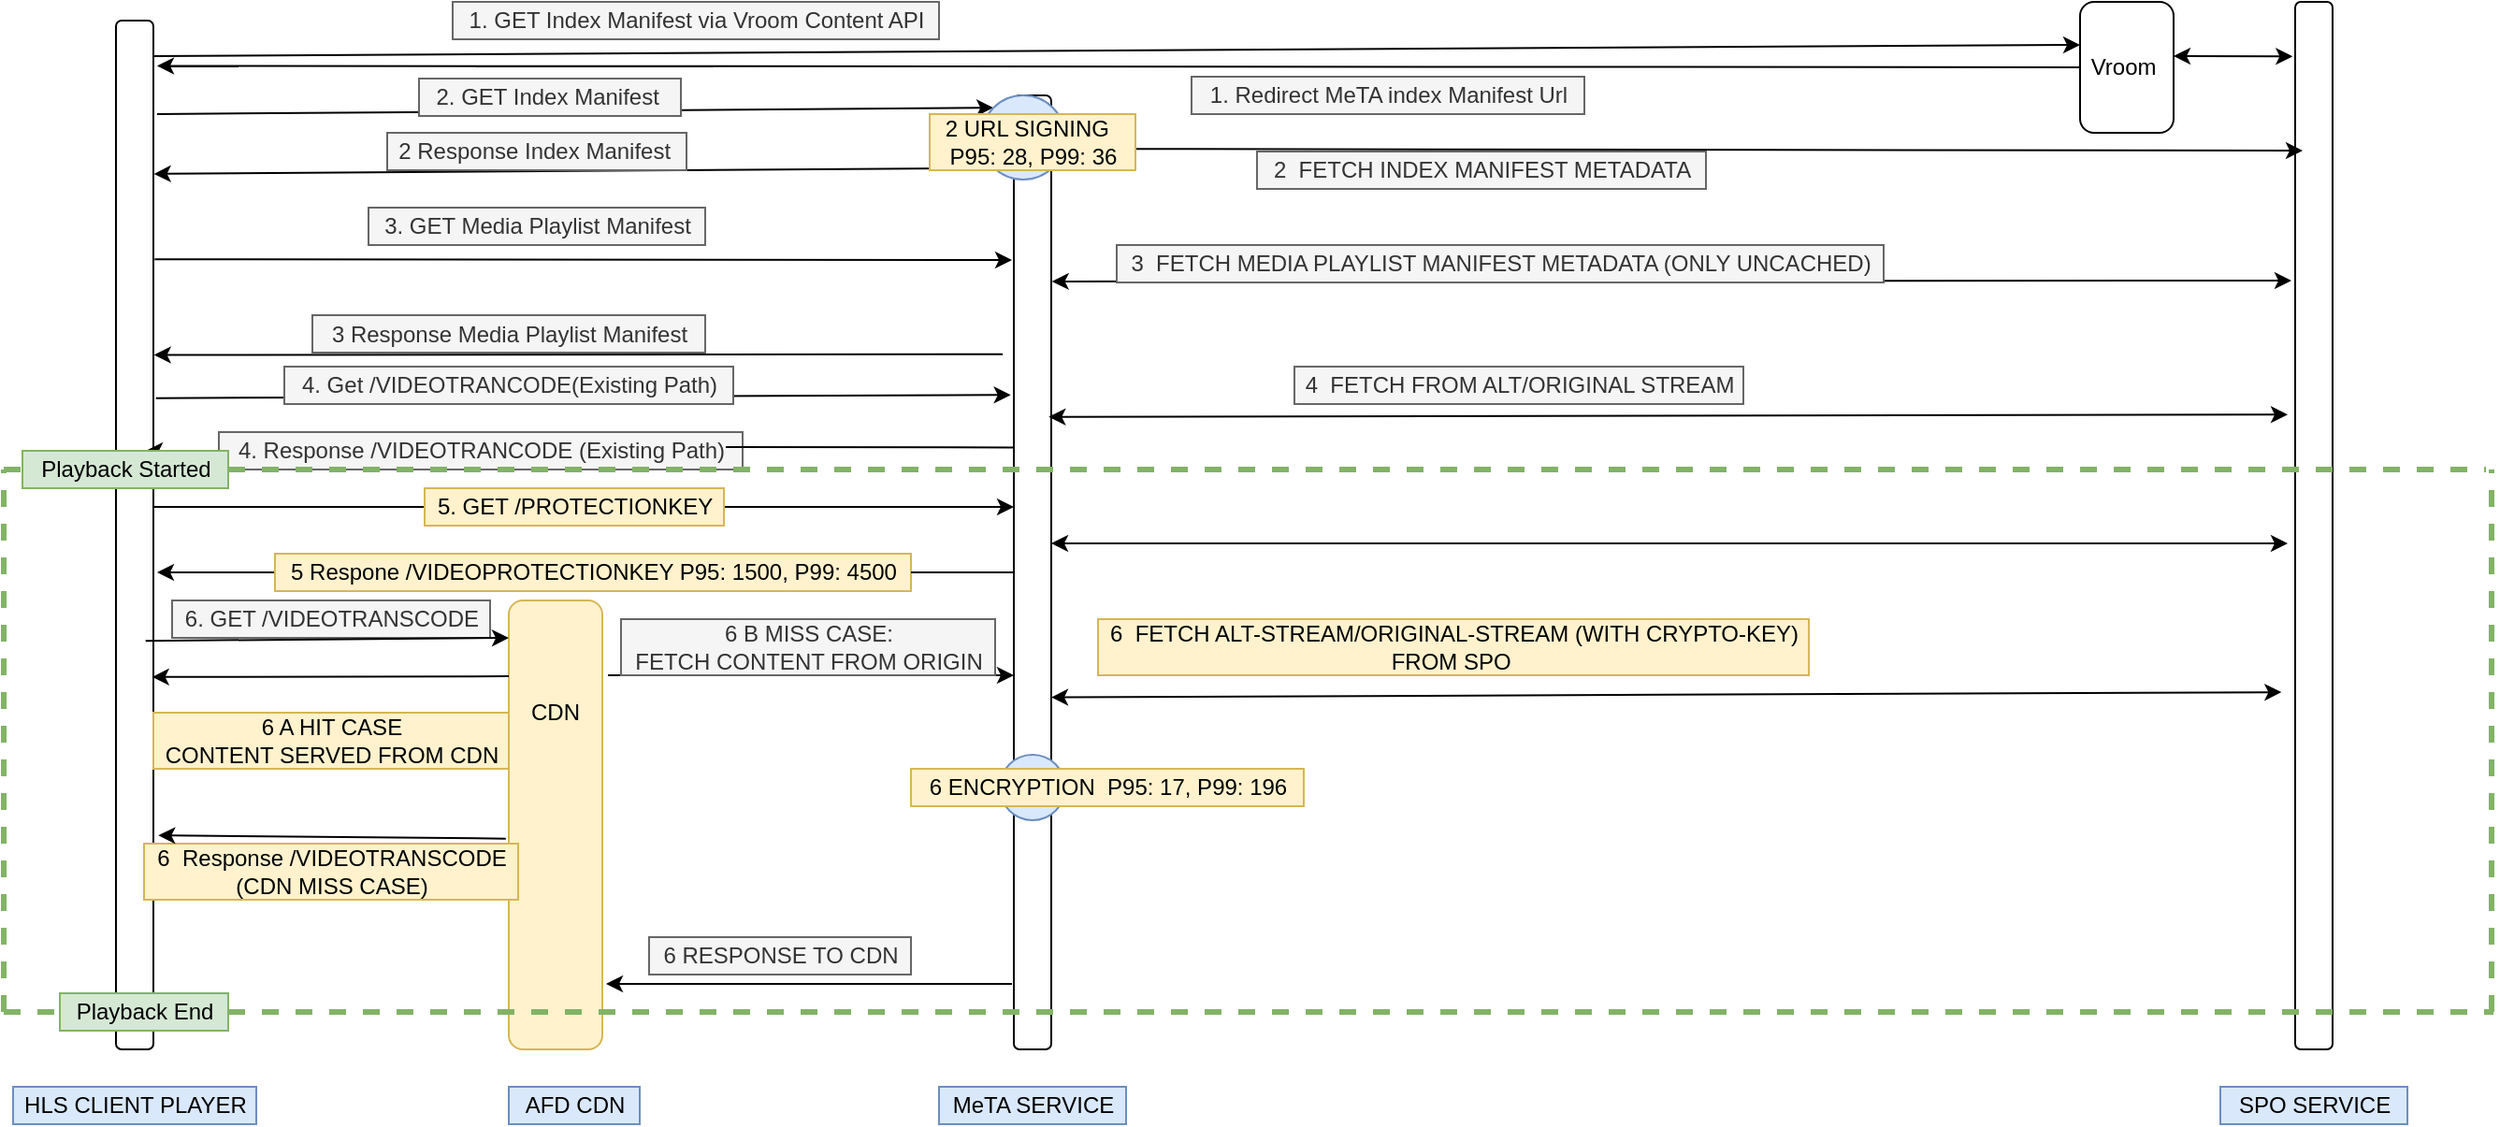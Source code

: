 <mxfile version="14.4.7" type="github">
  <diagram id="vMYTdDhBlaslFHV7eie7" name="Page-1">
    <mxGraphModel dx="782" dy="1568" grid="1" gridSize="10" guides="1" tooltips="1" connect="1" arrows="1" fold="1" page="1" pageScale="1" pageWidth="850" pageHeight="1100" math="0" shadow="0">
      <root>
        <mxCell id="0" />
        <mxCell id="1" parent="0" />
        <mxCell id="3xbs1KLySd6zEUoxScLz-1" value="" style="rounded=1;whiteSpace=wrap;html=1;" parent="1" vertex="1">
          <mxGeometry x="100" y="-310" width="20" height="550" as="geometry" />
        </mxCell>
        <mxCell id="3xbs1KLySd6zEUoxScLz-2" value="&lt;span style=&quot;color: rgba(0 , 0 , 0 , 0) ; font-family: monospace ; font-size: 0px&quot;&gt;%3CmxGraphModel%3E%3Croot%3E%3CmxCell%20id%3D%220%22%2F%3E%3CmxCell%20id%3D%221%22%20parent%3D%220%22%2F%3E%3CmxCell%20id%3D%222%22%20value%3D%223.4%20ENCRYPTION%20(DEFAULT%20MODE)%20P95%3A%2017%2C%20P99%3A%20196%22%20style%3D%22text%3Bhtml%3D1%3Balign%3Dcenter%3BverticalAlign%3Dmiddle%3Bresizable%3D0%3Bpoints%3D%5B%5D%3Bautosize%3D1%3BstrokeColor%3D%2382b366%3BfillColor%3D%23FF6666%3B%22%20vertex%3D%221%22%20parent%3D%221%22%3E%3CmxGeometry%20x%3D%22540%22%20y%3D%2290%22%20width%3D%22320%22%20height%3D%2220%22%20as%3D%22geometry%22%2F%3E%3C%2FmxCell%3E%3C%2Froot%3E%3C%2FmxGraphModel%3E&lt;/span&gt;" style="rounded=1;whiteSpace=wrap;html=1;" parent="1" vertex="1">
          <mxGeometry x="580" y="-270" width="20" height="510" as="geometry" />
        </mxCell>
        <mxCell id="3xbs1KLySd6zEUoxScLz-3" value="" style="rounded=1;whiteSpace=wrap;html=1;" parent="1" vertex="1">
          <mxGeometry x="1265" y="-320" width="20" height="560" as="geometry" />
        </mxCell>
        <mxCell id="3xbs1KLySd6zEUoxScLz-11" value="" style="endArrow=classic;html=1;entryX=0;entryY=0;entryDx=0;entryDy=0;" parent="1" target="Z_p5a08aWznw17Vvp2tg-5" edge="1">
          <mxGeometry width="50" height="50" relative="1" as="geometry">
            <mxPoint x="122" y="-260" as="sourcePoint" />
            <mxPoint x="490" y="-262.5" as="targetPoint" />
          </mxGeometry>
        </mxCell>
        <mxCell id="3xbs1KLySd6zEUoxScLz-12" value="2. GET Index Manifest&amp;nbsp;" style="text;html=1;align=center;verticalAlign=middle;resizable=0;points=[];autosize=1;fillColor=#f5f5f5;strokeColor=#666666;fontColor=#333333;" parent="1" vertex="1">
          <mxGeometry x="262" y="-279" width="140" height="20" as="geometry" />
        </mxCell>
        <mxCell id="3xbs1KLySd6zEUoxScLz-13" value="" style="endArrow=classic;startArrow=classic;html=1;entryX=0.2;entryY=0.142;entryDx=0;entryDy=0;entryPerimeter=0;exitX=1;exitY=0.056;exitDx=0;exitDy=0;exitPerimeter=0;" parent="1" source="3xbs1KLySd6zEUoxScLz-2" target="3xbs1KLySd6zEUoxScLz-3" edge="1">
          <mxGeometry width="50" height="50" relative="1" as="geometry">
            <mxPoint x="601.5" y="-303.17" as="sourcePoint" />
            <mxPoint x="1264.84" y="-302.25" as="targetPoint" />
            <Array as="points" />
          </mxGeometry>
        </mxCell>
        <mxCell id="3xbs1KLySd6zEUoxScLz-14" value="" style="endArrow=classic;html=1;entryX=1.017;entryY=0.149;entryDx=0;entryDy=0;entryPerimeter=0;exitX=0;exitY=0.076;exitDx=0;exitDy=0;exitPerimeter=0;" parent="1" source="3xbs1KLySd6zEUoxScLz-2" target="3xbs1KLySd6zEUoxScLz-1" edge="1">
          <mxGeometry width="50" height="50" relative="1" as="geometry">
            <mxPoint x="490" y="-227.5" as="sourcePoint" />
            <mxPoint x="124" y="-288.5" as="targetPoint" />
          </mxGeometry>
        </mxCell>
        <mxCell id="3xbs1KLySd6zEUoxScLz-15" value="2 Response Index Manifest&amp;nbsp;" style="text;html=1;align=center;verticalAlign=middle;resizable=0;points=[];autosize=1;fillColor=#f5f5f5;strokeColor=#666666;fontColor=#333333;" parent="1" vertex="1">
          <mxGeometry x="245" y="-250" width="160" height="20" as="geometry" />
        </mxCell>
        <mxCell id="3xbs1KLySd6zEUoxScLz-16" value="" style="endArrow=classic;html=1;exitX=1.033;exitY=0.232;exitDx=0;exitDy=0;exitPerimeter=0;" parent="1" source="3xbs1KLySd6zEUoxScLz-1" edge="1">
          <mxGeometry width="50" height="50" relative="1" as="geometry">
            <mxPoint x="132" y="-250" as="sourcePoint" />
            <mxPoint x="579" y="-182" as="targetPoint" />
          </mxGeometry>
        </mxCell>
        <mxCell id="3xbs1KLySd6zEUoxScLz-18" value="3. GET Media Playlist Manifest" style="text;html=1;align=center;verticalAlign=middle;resizable=0;points=[];autosize=1;fillColor=#f5f5f5;strokeColor=#666666;fontColor=#333333;" parent="1" vertex="1">
          <mxGeometry x="235" y="-210" width="180" height="20" as="geometry" />
        </mxCell>
        <mxCell id="3xbs1KLySd6zEUoxScLz-19" value="" style="endArrow=classic;startArrow=classic;html=1;exitX=1.017;exitY=0.195;exitDx=0;exitDy=0;exitPerimeter=0;" parent="1" source="3xbs1KLySd6zEUoxScLz-2" edge="1">
          <mxGeometry width="50" height="50" relative="1" as="geometry">
            <mxPoint x="602" y="-230" as="sourcePoint" />
            <mxPoint x="1263" y="-171" as="targetPoint" />
          </mxGeometry>
        </mxCell>
        <mxCell id="3xbs1KLySd6zEUoxScLz-29" value="" style="endArrow=classic;html=1;exitX=0;exitY=1;exitDx=0;exitDy=0;entryX=1.017;entryY=0.325;entryDx=0;entryDy=0;entryPerimeter=0;" parent="1" target="3xbs1KLySd6zEUoxScLz-1" edge="1">
          <mxGeometry width="50" height="50" relative="1" as="geometry">
            <mxPoint x="574.09" y="-131.59" as="sourcePoint" />
            <mxPoint x="122" y="-100" as="targetPoint" />
          </mxGeometry>
        </mxCell>
        <mxCell id="3xbs1KLySd6zEUoxScLz-30" value="3 Response Media Playlist Manifest" style="text;html=1;align=center;verticalAlign=middle;resizable=0;points=[];autosize=1;fillColor=#f5f5f5;strokeColor=#666666;fontColor=#333333;" parent="1" vertex="1">
          <mxGeometry x="205" y="-152.5" width="210" height="20" as="geometry" />
        </mxCell>
        <mxCell id="3xbs1KLySd6zEUoxScLz-36" value="" style="endArrow=classic;html=1;" parent="1" edge="1">
          <mxGeometry width="50" height="50" relative="1" as="geometry">
            <mxPoint x="120" y="-50" as="sourcePoint" />
            <mxPoint x="580" y="-50" as="targetPoint" />
            <Array as="points" />
          </mxGeometry>
        </mxCell>
        <mxCell id="3xbs1KLySd6zEUoxScLz-37" value="5. GET /PROTECTIONKEY" style="text;html=1;align=center;verticalAlign=middle;resizable=0;points=[];autosize=1;fillColor=#fff2cc;strokeColor=#d6b656;" parent="1" vertex="1">
          <mxGeometry x="265" y="-60" width="160" height="20" as="geometry" />
        </mxCell>
        <mxCell id="3xbs1KLySd6zEUoxScLz-38" value="" style="endArrow=classic;startArrow=classic;html=1;" parent="1" edge="1">
          <mxGeometry width="50" height="50" relative="1" as="geometry">
            <mxPoint x="600" y="-30.5" as="sourcePoint" />
            <mxPoint x="1261" y="-30.5" as="targetPoint" />
            <Array as="points" />
          </mxGeometry>
        </mxCell>
        <mxCell id="3xbs1KLySd6zEUoxScLz-39" value="" style="endArrow=classic;html=1;exitX=0;exitY=0.5;exitDx=0;exitDy=0;" parent="1" source="3xbs1KLySd6zEUoxScLz-40" edge="1">
          <mxGeometry width="50" height="50" relative="1" as="geometry">
            <mxPoint x="577" y="-290" as="sourcePoint" />
            <mxPoint x="122" y="-15" as="targetPoint" />
          </mxGeometry>
        </mxCell>
        <mxCell id="3xbs1KLySd6zEUoxScLz-42" value="" style="rounded=1;whiteSpace=wrap;html=1;fillColor=#fff2cc;strokeColor=#d6b656;" parent="1" vertex="1">
          <mxGeometry x="310" width="50" height="240" as="geometry" />
        </mxCell>
        <mxCell id="3xbs1KLySd6zEUoxScLz-43" value="CDN" style="text;html=1;strokeColor=none;fillColor=none;align=center;verticalAlign=middle;whiteSpace=wrap;rounded=0;" parent="1" vertex="1">
          <mxGeometry x="315" y="50" width="40" height="20" as="geometry" />
        </mxCell>
        <mxCell id="3xbs1KLySd6zEUoxScLz-44" value="6. GET /VIDEOTRANSCODE" style="text;html=1;align=center;verticalAlign=middle;resizable=0;points=[];autosize=1;fillColor=#f5f5f5;strokeColor=#666666;fontColor=#333333;" parent="1" vertex="1">
          <mxGeometry x="130" width="170" height="20" as="geometry" />
        </mxCell>
        <mxCell id="3xbs1KLySd6zEUoxScLz-45" value="" style="endArrow=classic;html=1;exitX=1.033;exitY=0.406;exitDx=0;exitDy=0;exitPerimeter=0;" parent="1" edge="1">
          <mxGeometry width="50" height="50" relative="1" as="geometry">
            <mxPoint x="115.83" y="21.6" as="sourcePoint" />
            <mxPoint x="310" y="20" as="targetPoint" />
          </mxGeometry>
        </mxCell>
        <mxCell id="3xbs1KLySd6zEUoxScLz-47" value="" style="endArrow=classic;html=1;" parent="1" edge="1">
          <mxGeometry width="50" height="50" relative="1" as="geometry">
            <mxPoint x="363" y="40" as="sourcePoint" />
            <mxPoint x="580" y="40" as="targetPoint" />
          </mxGeometry>
        </mxCell>
        <mxCell id="3xbs1KLySd6zEUoxScLz-48" value="6 B MISS CASE: &lt;br&gt;FETCH CONTENT FROM ORIGIN" style="text;html=1;align=center;verticalAlign=middle;resizable=0;points=[];autosize=1;fillColor=#f5f5f5;strokeColor=#666666;fontColor=#333333;" parent="1" vertex="1">
          <mxGeometry x="370" y="10" width="200" height="30" as="geometry" />
        </mxCell>
        <mxCell id="3xbs1KLySd6zEUoxScLz-49" value="" style="endArrow=classic;startArrow=classic;html=1;entryX=-0.367;entryY=0.659;entryDx=0;entryDy=0;entryPerimeter=0;exitX=1;exitY=0.631;exitDx=0;exitDy=0;exitPerimeter=0;" parent="1" source="3xbs1KLySd6zEUoxScLz-2" target="3xbs1KLySd6zEUoxScLz-3" edge="1">
          <mxGeometry width="50" height="50" relative="1" as="geometry">
            <mxPoint x="599.84" y="-76.73" as="sourcePoint" />
            <mxPoint x="1267.34" y="-76.75" as="targetPoint" />
          </mxGeometry>
        </mxCell>
        <mxCell id="3xbs1KLySd6zEUoxScLz-50" value="6&amp;nbsp; FETCH ALT-STREAM/ORIGINAL-STREAM (WITH CRYPTO-KEY)&lt;br&gt;FROM SPO&amp;nbsp;" style="text;html=1;align=center;verticalAlign=middle;resizable=0;points=[];autosize=1;strokeColor=#d6b656;fillColor=#fff2cc;" parent="1" vertex="1">
          <mxGeometry x="625" y="10" width="380" height="30" as="geometry" />
        </mxCell>
        <mxCell id="3xbs1KLySd6zEUoxScLz-52" value="" style="ellipse;whiteSpace=wrap;html=1;aspect=fixed;fillColor=#dae8fc;strokeColor=#6c8ebf;" parent="1" vertex="1">
          <mxGeometry x="572.5" y="82.5" width="35" height="35" as="geometry" />
        </mxCell>
        <mxCell id="3xbs1KLySd6zEUoxScLz-53" value="6 ENCRYPTION&amp;nbsp; P95: 17, P99: 196" style="text;html=1;align=center;verticalAlign=middle;resizable=0;points=[];autosize=1;strokeColor=#d6b656;fillColor=#fff2cc;" parent="1" vertex="1">
          <mxGeometry x="525" y="90" width="210" height="20" as="geometry" />
        </mxCell>
        <mxCell id="3xbs1KLySd6zEUoxScLz-54" value="" style="endArrow=classic;html=1;entryX=0.967;entryY=0.638;entryDx=0;entryDy=0;entryPerimeter=0;exitX=0;exitY=0.169;exitDx=0;exitDy=0;exitPerimeter=0;" parent="1" source="3xbs1KLySd6zEUoxScLz-42" target="3xbs1KLySd6zEUoxScLz-1" edge="1">
          <mxGeometry width="50" height="50" relative="1" as="geometry">
            <mxPoint x="342" y="-101" as="sourcePoint" />
            <mxPoint x="123" y="-101" as="targetPoint" />
          </mxGeometry>
        </mxCell>
        <mxCell id="3xbs1KLySd6zEUoxScLz-56" value="6 A HIT CASE&lt;br&gt;CONTENT SERVED FROM CDN" style="text;html=1;align=center;verticalAlign=middle;resizable=0;points=[];autosize=1;fillColor=#fff2cc;strokeColor=#d6b656;" parent="1" vertex="1">
          <mxGeometry x="120" y="60" width="190" height="30" as="geometry" />
        </mxCell>
        <mxCell id="3xbs1KLySd6zEUoxScLz-58" value="6&amp;nbsp; Response /VIDEOTRANSCODE &lt;br&gt;(CDN MISS CASE)" style="text;html=1;align=center;verticalAlign=middle;resizable=0;points=[];autosize=1;fillColor=#fff2cc;strokeColor=#d6b656;" parent="1" vertex="1">
          <mxGeometry x="115" y="130" width="200" height="30" as="geometry" />
        </mxCell>
        <mxCell id="3xbs1KLySd6zEUoxScLz-59" value="6 RESPONSE TO CDN" style="text;html=1;align=center;verticalAlign=middle;resizable=0;points=[];autosize=1;fillColor=#f5f5f5;strokeColor=#666666;fontColor=#333333;" parent="1" vertex="1">
          <mxGeometry x="385" y="180" width="140" height="20" as="geometry" />
        </mxCell>
        <mxCell id="3xbs1KLySd6zEUoxScLz-60" value="" style="endArrow=classic;html=1;" parent="1" edge="1">
          <mxGeometry width="50" height="50" relative="1" as="geometry">
            <mxPoint x="579" y="205" as="sourcePoint" />
            <mxPoint x="362" y="205" as="targetPoint" />
            <Array as="points">
              <mxPoint x="362" y="205" />
            </Array>
          </mxGeometry>
        </mxCell>
        <mxCell id="3xbs1KLySd6zEUoxScLz-61" value="HLS CLIENT PLAYER" style="text;html=1;align=center;verticalAlign=middle;resizable=0;points=[];autosize=1;fillColor=#dae8fc;strokeColor=#6c8ebf;" parent="1" vertex="1">
          <mxGeometry x="45" y="260" width="130" height="20" as="geometry" />
        </mxCell>
        <mxCell id="3xbs1KLySd6zEUoxScLz-63" value="AFD CDN" style="text;html=1;align=center;verticalAlign=middle;resizable=0;points=[];autosize=1;strokeColor=#6c8ebf;fillColor=#dae8fc;" parent="1" vertex="1">
          <mxGeometry x="310" y="260" width="70" height="20" as="geometry" />
        </mxCell>
        <mxCell id="3xbs1KLySd6zEUoxScLz-64" value="MeTA SERVICE&lt;br&gt;" style="text;html=1;align=center;verticalAlign=middle;resizable=0;points=[];autosize=1;strokeColor=#6c8ebf;fillColor=#dae8fc;" parent="1" vertex="1">
          <mxGeometry x="540" y="260" width="100" height="20" as="geometry" />
        </mxCell>
        <mxCell id="3xbs1KLySd6zEUoxScLz-65" value="SPO SERVICE" style="text;html=1;align=center;verticalAlign=middle;resizable=0;points=[];autosize=1;strokeColor=#6c8ebf;fillColor=#dae8fc;" parent="1" vertex="1">
          <mxGeometry x="1225" y="260" width="100" height="20" as="geometry" />
        </mxCell>
        <mxCell id="3xbs1KLySd6zEUoxScLz-70" value="" style="endArrow=classic;html=1;entryX=1.1;entryY=0.044;entryDx=0;entryDy=0;entryPerimeter=0;" parent="1" source="3xbs1KLySd6zEUoxScLz-118" target="3xbs1KLySd6zEUoxScLz-1" edge="1">
          <mxGeometry width="50" height="50" relative="1" as="geometry">
            <mxPoint x="540" y="-262.5" as="sourcePoint" />
            <mxPoint x="578" y="-262" as="targetPoint" />
          </mxGeometry>
        </mxCell>
        <mxCell id="3xbs1KLySd6zEUoxScLz-75" value="" style="endArrow=classic;html=1;exitX=1.067;exitY=0.367;exitDx=0;exitDy=0;exitPerimeter=0;entryX=-0.083;entryY=0.314;entryDx=0;entryDy=0;entryPerimeter=0;" parent="1" source="3xbs1KLySd6zEUoxScLz-1" target="3xbs1KLySd6zEUoxScLz-2" edge="1">
          <mxGeometry width="50" height="50" relative="1" as="geometry">
            <mxPoint x="130.34" y="-47" as="sourcePoint" />
            <mxPoint x="585" y="-48" as="targetPoint" />
            <Array as="points" />
          </mxGeometry>
        </mxCell>
        <mxCell id="3xbs1KLySd6zEUoxScLz-77" value="4. Get /VIDEOTRANCODE(Existing Path)" style="text;html=1;align=center;verticalAlign=middle;resizable=0;points=[];autosize=1;fillColor=#f5f5f5;strokeColor=#666666;fontColor=#333333;" parent="1" vertex="1">
          <mxGeometry x="190" y="-125" width="240" height="20" as="geometry" />
        </mxCell>
        <mxCell id="3xbs1KLySd6zEUoxScLz-82" value="" style="endArrow=classic;startArrow=classic;html=1;exitX=0.933;exitY=0.337;exitDx=0;exitDy=0;exitPerimeter=0;entryX=-0.2;entryY=0.394;entryDx=0;entryDy=0;entryPerimeter=0;" parent="1" source="3xbs1KLySd6zEUoxScLz-2" target="3xbs1KLySd6zEUoxScLz-3" edge="1">
          <mxGeometry width="50" height="50" relative="1" as="geometry">
            <mxPoint x="610" y="-20.5" as="sourcePoint" />
            <mxPoint x="1271" y="-20.5" as="targetPoint" />
            <Array as="points" />
          </mxGeometry>
        </mxCell>
        <mxCell id="3xbs1KLySd6zEUoxScLz-84" value="" style="endArrow=classic;html=1;" parent="1" source="3xbs1KLySd6zEUoxScLz-85" edge="1">
          <mxGeometry width="50" height="50" relative="1" as="geometry">
            <mxPoint x="579" y="-80" as="sourcePoint" />
            <mxPoint x="116" y="-80" as="targetPoint" />
          </mxGeometry>
        </mxCell>
        <mxCell id="3xbs1KLySd6zEUoxScLz-85" value="4. Response /VIDEOTRANCODE (Existing Path)" style="text;html=1;align=center;verticalAlign=middle;resizable=0;points=[];autosize=1;fillColor=#f5f5f5;strokeColor=#666666;fontColor=#333333;" parent="1" vertex="1">
          <mxGeometry x="155" y="-90" width="280" height="20" as="geometry" />
        </mxCell>
        <mxCell id="3xbs1KLySd6zEUoxScLz-94" value="" style="endArrow=none;html=1;entryX=0;entryY=0.369;entryDx=0;entryDy=0;entryPerimeter=0;" parent="1" target="3xbs1KLySd6zEUoxScLz-2" edge="1">
          <mxGeometry width="50" height="50" relative="1" as="geometry">
            <mxPoint x="426" y="-82" as="sourcePoint" />
            <mxPoint x="400" y="-110" as="targetPoint" />
          </mxGeometry>
        </mxCell>
        <mxCell id="3xbs1KLySd6zEUoxScLz-40" value="5 Respone /VIDEOPROTECTIONKEY P95: 1500, P99: 4500" style="text;html=1;align=center;verticalAlign=middle;resizable=0;points=[];autosize=1;fillColor=#fff2cc;strokeColor=#d6b656;" parent="1" vertex="1">
          <mxGeometry x="185" y="-25" width="340" height="20" as="geometry" />
        </mxCell>
        <mxCell id="3xbs1KLySd6zEUoxScLz-96" value="" style="endArrow=none;html=1;entryX=0;entryY=0.5;entryDx=0;entryDy=0;" parent="1" source="3xbs1KLySd6zEUoxScLz-40" target="3xbs1KLySd6zEUoxScLz-2" edge="1">
          <mxGeometry width="50" height="50" relative="1" as="geometry">
            <mxPoint x="523" y="-15" as="sourcePoint" />
            <mxPoint x="400" y="-10" as="targetPoint" />
          </mxGeometry>
        </mxCell>
        <mxCell id="3xbs1KLySd6zEUoxScLz-101" value="" style="endArrow=none;dashed=1;html=1;fillColor=#d5e8d4;strokeColor=#82b366;strokeWidth=3;" parent="1" source="3xbs1KLySd6zEUoxScLz-107" edge="1">
          <mxGeometry width="50" height="50" relative="1" as="geometry">
            <mxPoint x="40" y="-70" as="sourcePoint" />
            <mxPoint x="1367" y="-70" as="targetPoint" />
          </mxGeometry>
        </mxCell>
        <mxCell id="3xbs1KLySd6zEUoxScLz-102" value="" style="endArrow=none;dashed=1;html=1;fillColor=#d5e8d4;strokeColor=#82b366;strokeWidth=3;" parent="1" edge="1">
          <mxGeometry width="50" height="50" relative="1" as="geometry">
            <mxPoint x="1370" y="220" as="sourcePoint" />
            <mxPoint x="1370" y="-70" as="targetPoint" />
          </mxGeometry>
        </mxCell>
        <mxCell id="3xbs1KLySd6zEUoxScLz-106" value="" style="endArrow=none;dashed=1;html=1;fillColor=#d5e8d4;strokeColor=#82b366;strokeWidth=3;" parent="1" source="3xbs1KLySd6zEUoxScLz-113" edge="1">
          <mxGeometry width="50" height="50" relative="1" as="geometry">
            <mxPoint x="40" y="230" as="sourcePoint" />
            <mxPoint x="1371" y="220" as="targetPoint" />
          </mxGeometry>
        </mxCell>
        <mxCell id="3xbs1KLySd6zEUoxScLz-104" value="" style="endArrow=none;dashed=1;html=1;fillColor=#d5e8d4;strokeColor=#82b366;strokeWidth=3;" parent="1" edge="1">
          <mxGeometry width="50" height="50" relative="1" as="geometry">
            <mxPoint x="40" y="220" as="sourcePoint" />
            <mxPoint x="40" y="-70" as="targetPoint" />
          </mxGeometry>
        </mxCell>
        <mxCell id="3xbs1KLySd6zEUoxScLz-107" value="Playback Started" style="text;html=1;align=center;verticalAlign=middle;resizable=0;points=[];autosize=1;fillColor=#d5e8d4;strokeColor=#82b366;" parent="1" vertex="1">
          <mxGeometry x="50" y="-80" width="110" height="20" as="geometry" />
        </mxCell>
        <mxCell id="3xbs1KLySd6zEUoxScLz-111" value="" style="endArrow=none;dashed=1;html=1;fillColor=#d5e8d4;strokeColor=#82b366;strokeWidth=3;" parent="1" target="3xbs1KLySd6zEUoxScLz-107" edge="1">
          <mxGeometry width="50" height="50" relative="1" as="geometry">
            <mxPoint x="40" y="-70" as="sourcePoint" />
            <mxPoint x="1367" y="-70" as="targetPoint" />
          </mxGeometry>
        </mxCell>
        <mxCell id="3xbs1KLySd6zEUoxScLz-113" value="Playback End" style="text;html=1;align=center;verticalAlign=middle;resizable=0;points=[];autosize=1;fillColor=#d5e8d4;strokeColor=#82b366;" parent="1" vertex="1">
          <mxGeometry x="70" y="210" width="90" height="20" as="geometry" />
        </mxCell>
        <mxCell id="3xbs1KLySd6zEUoxScLz-114" value="" style="endArrow=none;dashed=1;html=1;fillColor=#d5e8d4;strokeColor=#82b366;strokeWidth=3;" parent="1" target="3xbs1KLySd6zEUoxScLz-113" edge="1">
          <mxGeometry width="50" height="50" relative="1" as="geometry">
            <mxPoint x="40" y="220" as="sourcePoint" />
            <mxPoint x="1371" y="230" as="targetPoint" />
          </mxGeometry>
        </mxCell>
        <mxCell id="3xbs1KLySd6zEUoxScLz-117" value="" style="endArrow=classic;html=1;entryX=1.133;entryY=0.792;entryDx=0;entryDy=0;entryPerimeter=0;exitX=0.967;exitY=-0.089;exitDx=0;exitDy=0;exitPerimeter=0;" parent="1" source="3xbs1KLySd6zEUoxScLz-58" target="3xbs1KLySd6zEUoxScLz-1" edge="1">
          <mxGeometry width="50" height="50" relative="1" as="geometry">
            <mxPoint x="320" y="50.56" as="sourcePoint" />
            <mxPoint x="129.34" y="50.9" as="targetPoint" />
          </mxGeometry>
        </mxCell>
        <mxCell id="3xbs1KLySd6zEUoxScLz-118" value="Vroom&amp;nbsp;" style="rounded=1;whiteSpace=wrap;html=1;" parent="1" vertex="1">
          <mxGeometry x="1150" y="-320" width="50" height="70" as="geometry" />
        </mxCell>
        <mxCell id="3xbs1KLySd6zEUoxScLz-123" value="" style="endArrow=classic;html=1;" parent="1" edge="1">
          <mxGeometry width="50" height="50" relative="1" as="geometry">
            <mxPoint x="120" y="-291" as="sourcePoint" />
            <mxPoint x="1150" y="-297" as="targetPoint" />
          </mxGeometry>
        </mxCell>
        <mxCell id="3xbs1KLySd6zEUoxScLz-125" value="1. GET Index Manifest via Vroom Content API" style="text;html=1;align=center;verticalAlign=middle;resizable=0;points=[];autosize=1;fillColor=#f5f5f5;strokeColor=#666666;fontColor=#333333;" parent="1" vertex="1">
          <mxGeometry x="280" y="-320" width="260" height="20" as="geometry" />
        </mxCell>
        <mxCell id="3xbs1KLySd6zEUoxScLz-128" value="1. Redirect MeTA index Manifest Url" style="text;html=1;align=center;verticalAlign=middle;resizable=0;points=[];autosize=1;fillColor=#f5f5f5;strokeColor=#666666;fontColor=#333333;" parent="1" vertex="1">
          <mxGeometry x="675" y="-280" width="210" height="20" as="geometry" />
        </mxCell>
        <mxCell id="3xbs1KLySd6zEUoxScLz-130" value="" style="endArrow=classic;startArrow=classic;html=1;entryX=-0.067;entryY=0.052;entryDx=0;entryDy=0;entryPerimeter=0;" parent="1" target="3xbs1KLySd6zEUoxScLz-3" edge="1">
          <mxGeometry width="50" height="50" relative="1" as="geometry">
            <mxPoint x="1200" y="-291" as="sourcePoint" />
            <mxPoint x="1279" y="-230.48" as="targetPoint" />
            <Array as="points" />
          </mxGeometry>
        </mxCell>
        <mxCell id="e8uZhgBpsdaz2qcYcrh--1" value="4&amp;nbsp; FETCH FROM ALT/ORIGINAL STREAM" style="text;html=1;align=center;verticalAlign=middle;resizable=0;points=[];autosize=1;strokeColor=#666666;fillColor=#f5f5f5;fontColor=#333333;" parent="1" vertex="1">
          <mxGeometry x="730" y="-125" width="240" height="20" as="geometry" />
        </mxCell>
        <mxCell id="Z_p5a08aWznw17Vvp2tg-5" value="" style="ellipse;whiteSpace=wrap;html=1;aspect=fixed;fillColor=#dae8fc;strokeColor=#6c8ebf;" vertex="1" parent="1">
          <mxGeometry x="562.5" y="-270" width="45" height="45" as="geometry" />
        </mxCell>
        <mxCell id="Z_p5a08aWznw17Vvp2tg-6" value="2 URL SIGNING&amp;nbsp;&amp;nbsp;&lt;br&gt;P95: 28, P99: 36" style="text;html=1;align=center;verticalAlign=middle;resizable=0;points=[];autosize=1;strokeColor=#d6b656;fillColor=#fff2cc;" vertex="1" parent="1">
          <mxGeometry x="535" y="-260" width="110" height="30" as="geometry" />
        </mxCell>
        <mxCell id="Z_p5a08aWznw17Vvp2tg-7" value="2&amp;nbsp; FETCH INDEX MANIFEST METADATA" style="text;html=1;align=center;verticalAlign=middle;resizable=0;points=[];autosize=1;strokeColor=#666666;fillColor=#f5f5f5;fontColor=#333333;" vertex="1" parent="1">
          <mxGeometry x="710" y="-240" width="240" height="20" as="geometry" />
        </mxCell>
        <mxCell id="Z_p5a08aWznw17Vvp2tg-8" value="3&amp;nbsp; FETCH MEDIA PLAYLIST MANIFEST METADATA (ONLY UNCACHED)" style="text;html=1;align=center;verticalAlign=middle;resizable=0;points=[];autosize=1;strokeColor=#666666;fillColor=#f5f5f5;fontColor=#333333;" vertex="1" parent="1">
          <mxGeometry x="635" y="-190" width="410" height="20" as="geometry" />
        </mxCell>
      </root>
    </mxGraphModel>
  </diagram>
</mxfile>
